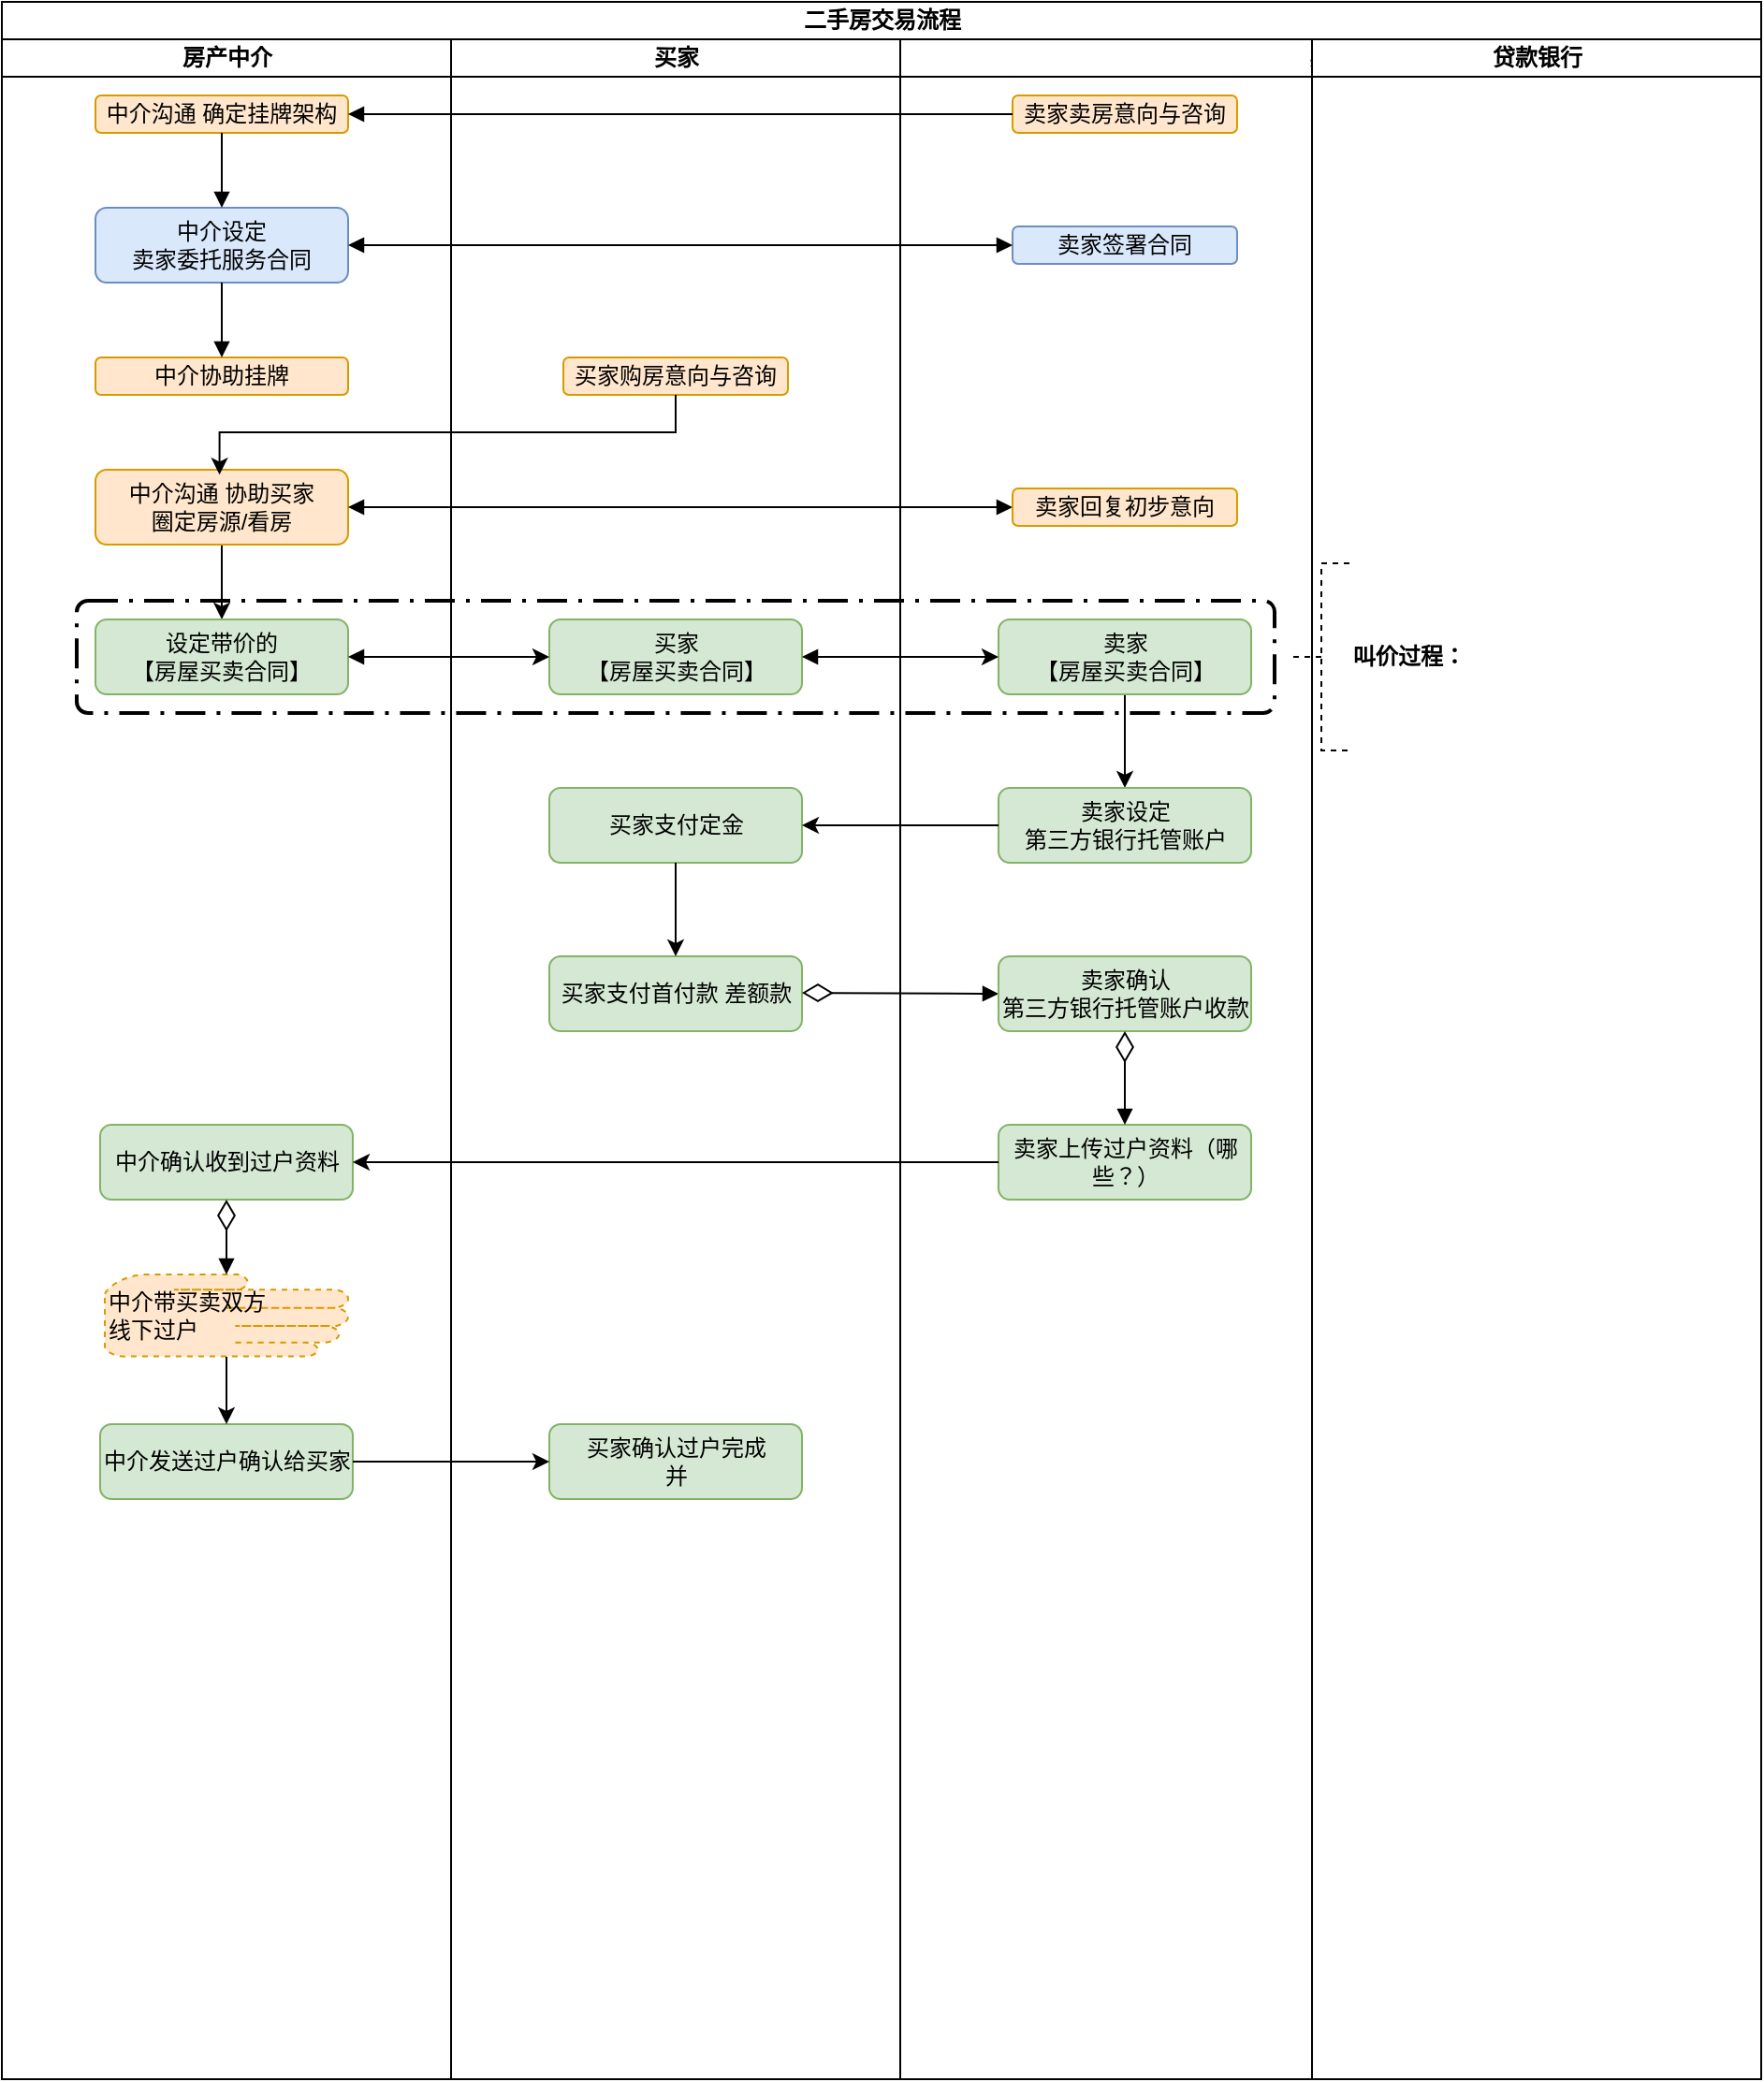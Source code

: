 <mxfile version="14.2.9" type="github">
  <diagram id="eCgH1aqY1Uuq_Gv72Vav" name="Page-1">
    <mxGraphModel dx="930" dy="457" grid="1" gridSize="10" guides="1" tooltips="1" connect="1" arrows="1" fold="1" page="1" pageScale="1" pageWidth="827" pageHeight="1169" math="0" shadow="0">
      <root>
        <mxCell id="0" />
        <mxCell id="1" parent="0" />
        <mxCell id="mIpBYpTtvKyWABxg0NEK-7" value="二手房交易流程" style="swimlane;html=1;childLayout=stackLayout;resizeParent=1;resizeParentMax=0;startSize=20;" parent="1" vertex="1">
          <mxGeometry width="940" height="1110" as="geometry" />
        </mxCell>
        <mxCell id="mIpBYpTtvKyWABxg0NEK-8" value="房产中介" style="swimlane;html=1;startSize=20;" parent="mIpBYpTtvKyWABxg0NEK-7" vertex="1">
          <mxGeometry y="20" width="240" height="1090" as="geometry" />
        </mxCell>
        <mxCell id="ocknudQu-m-3cSBIJ4q2-3" value="中介沟通 确定挂牌架构" style="shape=ext;rounded=1;html=1;whiteSpace=wrap;fillColor=#ffe6cc;strokeColor=#d79b00;" parent="mIpBYpTtvKyWABxg0NEK-8" vertex="1">
          <mxGeometry x="50" y="30" width="135" height="20" as="geometry" />
        </mxCell>
        <mxCell id="ocknudQu-m-3cSBIJ4q2-7" value="中介设定&lt;br&gt;卖家委托服务合同" style="shape=ext;rounded=1;html=1;whiteSpace=wrap;fillColor=#dae8fc;strokeColor=#6c8ebf;" parent="mIpBYpTtvKyWABxg0NEK-8" vertex="1">
          <mxGeometry x="50" y="90" width="135" height="40" as="geometry" />
        </mxCell>
        <mxCell id="ocknudQu-m-3cSBIJ4q2-8" value="" style="endArrow=block;endFill=1;endSize=6;html=1;exitX=0.5;exitY=1;exitDx=0;exitDy=0;entryX=0.5;entryY=0;entryDx=0;entryDy=0;" parent="mIpBYpTtvKyWABxg0NEK-8" source="ocknudQu-m-3cSBIJ4q2-3" target="ocknudQu-m-3cSBIJ4q2-7" edge="1">
          <mxGeometry width="100" relative="1" as="geometry">
            <mxPoint x="120" y="60" as="sourcePoint" />
            <mxPoint x="220" y="60" as="targetPoint" />
          </mxGeometry>
        </mxCell>
        <mxCell id="ocknudQu-m-3cSBIJ4q2-11" value="中介协助挂牌" style="shape=ext;rounded=1;html=1;whiteSpace=wrap;fillColor=#ffe6cc;strokeColor=#d79b00;" parent="mIpBYpTtvKyWABxg0NEK-8" vertex="1">
          <mxGeometry x="50" y="170" width="135" height="20" as="geometry" />
        </mxCell>
        <mxCell id="ocknudQu-m-3cSBIJ4q2-12" value="" style="endArrow=block;endFill=1;endSize=6;html=1;exitX=0.5;exitY=1;exitDx=0;exitDy=0;entryX=0.5;entryY=0;entryDx=0;entryDy=0;" parent="mIpBYpTtvKyWABxg0NEK-8" source="ocknudQu-m-3cSBIJ4q2-7" target="ocknudQu-m-3cSBIJ4q2-11" edge="1">
          <mxGeometry width="100" relative="1" as="geometry">
            <mxPoint x="120" y="150" as="sourcePoint" />
            <mxPoint x="220" y="150" as="targetPoint" />
          </mxGeometry>
        </mxCell>
        <mxCell id="ocknudQu-m-3cSBIJ4q2-19" style="edgeStyle=orthogonalEdgeStyle;rounded=0;orthogonalLoop=1;jettySize=auto;html=1;exitX=0.5;exitY=1;exitDx=0;exitDy=0;entryX=0.5;entryY=0;entryDx=0;entryDy=0;startArrow=none;startFill=0;" parent="mIpBYpTtvKyWABxg0NEK-8" source="ocknudQu-m-3cSBIJ4q2-14" target="ocknudQu-m-3cSBIJ4q2-18" edge="1">
          <mxGeometry relative="1" as="geometry" />
        </mxCell>
        <mxCell id="ocknudQu-m-3cSBIJ4q2-14" value="中介沟通 协助买家&lt;br&gt;圈定房源/看房" style="shape=ext;rounded=1;html=1;whiteSpace=wrap;fillColor=#ffe6cc;strokeColor=#d79b00;" parent="mIpBYpTtvKyWABxg0NEK-8" vertex="1">
          <mxGeometry x="50" y="230" width="135" height="40" as="geometry" />
        </mxCell>
        <mxCell id="ocknudQu-m-3cSBIJ4q2-18" value="设定带价的&lt;br&gt;【房屋买卖合同】" style="shape=ext;rounded=1;html=1;whiteSpace=wrap;fillColor=#d5e8d4;strokeColor=#82b366;" parent="mIpBYpTtvKyWABxg0NEK-8" vertex="1">
          <mxGeometry x="50" y="310" width="135" height="40" as="geometry" />
        </mxCell>
        <mxCell id="HF9s1pa_gHyb1Hk8taV--29" value="中介确认收到过户资料" style="shape=ext;rounded=1;html=1;whiteSpace=wrap;fillColor=#d5e8d4;strokeColor=#82b366;" vertex="1" parent="mIpBYpTtvKyWABxg0NEK-8">
          <mxGeometry x="52.5" y="580" width="135" height="40" as="geometry" />
        </mxCell>
        <mxCell id="HF9s1pa_gHyb1Hk8taV--31" value="中介带买卖双方&lt;br&gt;线下过户" style="shape=mxgraph.bpmn.manual_task;html=1;outlineConnect=0;dashed=1;align=left;fillColor=#ffe6cc;strokeColor=#d79b00;" vertex="1" parent="mIpBYpTtvKyWABxg0NEK-8">
          <mxGeometry x="55" y="660" width="130" height="44" as="geometry" />
        </mxCell>
        <mxCell id="HF9s1pa_gHyb1Hk8taV--32" value="" style="startArrow=diamondThin;startFill=0;startSize=14;endArrow=block;endFill=1;endSize=6;html=1;exitX=0.5;exitY=1;exitDx=0;exitDy=0;" edge="1" parent="mIpBYpTtvKyWABxg0NEK-8" source="HF9s1pa_gHyb1Hk8taV--29" target="HF9s1pa_gHyb1Hk8taV--31">
          <mxGeometry width="100" relative="1" as="geometry">
            <mxPoint x="110" y="620" as="sourcePoint" />
            <mxPoint x="210" y="620" as="targetPoint" />
          </mxGeometry>
        </mxCell>
        <mxCell id="HF9s1pa_gHyb1Hk8taV--35" value="中介发送过户确认给买家" style="shape=ext;rounded=1;html=1;whiteSpace=wrap;fillColor=#d5e8d4;strokeColor=#82b366;" vertex="1" parent="mIpBYpTtvKyWABxg0NEK-8">
          <mxGeometry x="52.5" y="740" width="135" height="40" as="geometry" />
        </mxCell>
        <mxCell id="mIpBYpTtvKyWABxg0NEK-9" value="买家" style="swimlane;html=1;startSize=20;" parent="mIpBYpTtvKyWABxg0NEK-7" vertex="1">
          <mxGeometry x="240" y="20" width="240" height="1090" as="geometry" />
        </mxCell>
        <mxCell id="ocknudQu-m-3cSBIJ4q2-13" value="买家购房意向与咨询" style="shape=ext;rounded=1;html=1;whiteSpace=wrap;fillColor=#ffe6cc;strokeColor=#d79b00;" parent="mIpBYpTtvKyWABxg0NEK-9" vertex="1">
          <mxGeometry x="60" y="170" width="120" height="20" as="geometry" />
        </mxCell>
        <mxCell id="ocknudQu-m-3cSBIJ4q2-17" value="" style="endArrow=block;endFill=1;endSize=6;html=1;entryX=0;entryY=0.5;entryDx=0;entryDy=0;exitX=1;exitY=0.5;exitDx=0;exitDy=0;startArrow=block;startFill=1;" parent="mIpBYpTtvKyWABxg0NEK-9" edge="1">
          <mxGeometry width="100" relative="1" as="geometry">
            <mxPoint x="-55" y="250" as="sourcePoint" />
            <mxPoint x="300" y="250" as="targetPoint" />
          </mxGeometry>
        </mxCell>
        <mxCell id="ocknudQu-m-3cSBIJ4q2-21" value="买家&lt;br&gt;【房屋买卖合同】" style="shape=ext;rounded=1;html=1;whiteSpace=wrap;fillColor=#d5e8d4;strokeColor=#82b366;" parent="mIpBYpTtvKyWABxg0NEK-9" vertex="1">
          <mxGeometry x="52.5" y="310" width="135" height="40" as="geometry" />
        </mxCell>
        <mxCell id="HF9s1pa_gHyb1Hk8taV--12" value="买家支付定金" style="shape=ext;rounded=1;html=1;whiteSpace=wrap;fillColor=#d5e8d4;strokeColor=#82b366;" vertex="1" parent="mIpBYpTtvKyWABxg0NEK-9">
          <mxGeometry x="52.5" y="400" width="135" height="40" as="geometry" />
        </mxCell>
        <mxCell id="HF9s1pa_gHyb1Hk8taV--19" value="买家支付首付款 差额款" style="shape=ext;rounded=1;html=1;whiteSpace=wrap;fillColor=#d5e8d4;strokeColor=#82b366;" vertex="1" parent="mIpBYpTtvKyWABxg0NEK-9">
          <mxGeometry x="52.5" y="490" width="135" height="40" as="geometry" />
        </mxCell>
        <mxCell id="HF9s1pa_gHyb1Hk8taV--20" value="" style="edgeStyle=orthogonalEdgeStyle;rounded=0;orthogonalLoop=1;jettySize=auto;html=1;startArrow=none;startFill=0;" edge="1" parent="mIpBYpTtvKyWABxg0NEK-9" source="HF9s1pa_gHyb1Hk8taV--12" target="HF9s1pa_gHyb1Hk8taV--19">
          <mxGeometry relative="1" as="geometry" />
        </mxCell>
        <mxCell id="HF9s1pa_gHyb1Hk8taV--21" value="" style="startArrow=diamondThin;startFill=0;startSize=14;endArrow=block;endFill=1;endSize=6;html=1;entryX=0;entryY=0.5;entryDx=0;entryDy=0;" edge="1" parent="mIpBYpTtvKyWABxg0NEK-9" target="HF9s1pa_gHyb1Hk8taV--24">
          <mxGeometry width="100" relative="1" as="geometry">
            <mxPoint x="187.5" y="509.5" as="sourcePoint" />
            <mxPoint x="287.5" y="509.5" as="targetPoint" />
          </mxGeometry>
        </mxCell>
        <mxCell id="HF9s1pa_gHyb1Hk8taV--36" value="买家确认过户完成&lt;br&gt;并" style="shape=ext;rounded=1;html=1;whiteSpace=wrap;fillColor=#d5e8d4;strokeColor=#82b366;" vertex="1" parent="mIpBYpTtvKyWABxg0NEK-9">
          <mxGeometry x="52.5" y="740" width="135" height="40" as="geometry" />
        </mxCell>
        <mxCell id="mIpBYpTtvKyWABxg0NEK-10" value="卖家" style="swimlane;html=1;startSize=20;" parent="mIpBYpTtvKyWABxg0NEK-7" vertex="1">
          <mxGeometry x="480" y="20" width="460" height="1090" as="geometry" />
        </mxCell>
        <mxCell id="ocknudQu-m-3cSBIJ4q2-2" value="卖家卖房意向与咨询" style="shape=ext;rounded=1;html=1;whiteSpace=wrap;fillColor=#ffe6cc;strokeColor=#d79b00;" parent="mIpBYpTtvKyWABxg0NEK-10" vertex="1">
          <mxGeometry x="60" y="30" width="120" height="20" as="geometry" />
        </mxCell>
        <mxCell id="ocknudQu-m-3cSBIJ4q2-6" value="" style="endArrow=block;endFill=1;endSize=6;html=1;entryX=1;entryY=0.5;entryDx=0;entryDy=0;" parent="mIpBYpTtvKyWABxg0NEK-10" target="ocknudQu-m-3cSBIJ4q2-3" edge="1">
          <mxGeometry width="100" relative="1" as="geometry">
            <mxPoint x="60" y="40" as="sourcePoint" />
            <mxPoint x="160" y="40" as="targetPoint" />
          </mxGeometry>
        </mxCell>
        <mxCell id="ocknudQu-m-3cSBIJ4q2-9" value="卖家签署合同" style="shape=ext;rounded=1;html=1;whiteSpace=wrap;fillColor=#dae8fc;strokeColor=#6c8ebf;" parent="mIpBYpTtvKyWABxg0NEK-10" vertex="1">
          <mxGeometry x="60" y="100" width="120" height="20" as="geometry" />
        </mxCell>
        <mxCell id="ocknudQu-m-3cSBIJ4q2-16" value="卖家回复初步意向" style="shape=ext;rounded=1;html=1;whiteSpace=wrap;fillColor=#ffe6cc;strokeColor=#d79b00;" parent="mIpBYpTtvKyWABxg0NEK-10" vertex="1">
          <mxGeometry x="60" y="240" width="120" height="20" as="geometry" />
        </mxCell>
        <mxCell id="HF9s1pa_gHyb1Hk8taV--5" style="edgeStyle=orthogonalEdgeStyle;rounded=0;orthogonalLoop=1;jettySize=auto;html=1;exitX=0.5;exitY=1;exitDx=0;exitDy=0;entryX=0.5;entryY=0;entryDx=0;entryDy=0;startArrow=none;startFill=0;" edge="1" parent="mIpBYpTtvKyWABxg0NEK-10" source="HF9s1pa_gHyb1Hk8taV--2" target="HF9s1pa_gHyb1Hk8taV--4">
          <mxGeometry relative="1" as="geometry" />
        </mxCell>
        <mxCell id="HF9s1pa_gHyb1Hk8taV--2" value="卖家&lt;br&gt;【房屋买卖合同】" style="shape=ext;rounded=1;html=1;whiteSpace=wrap;fillColor=#d5e8d4;strokeColor=#82b366;" vertex="1" parent="mIpBYpTtvKyWABxg0NEK-10">
          <mxGeometry x="52.5" y="310" width="135" height="40" as="geometry" />
        </mxCell>
        <mxCell id="HF9s1pa_gHyb1Hk8taV--4" value="卖家设定&lt;br&gt;第三方银行托管账户" style="shape=ext;rounded=1;html=1;whiteSpace=wrap;fillColor=#d5e8d4;strokeColor=#82b366;" vertex="1" parent="mIpBYpTtvKyWABxg0NEK-10">
          <mxGeometry x="52.5" y="400" width="135" height="40" as="geometry" />
        </mxCell>
        <mxCell id="mIpBYpTtvKyWABxg0NEK-11" value="贷款银行" style="swimlane;html=1;startSize=20;" parent="mIpBYpTtvKyWABxg0NEK-10" vertex="1">
          <mxGeometry x="220" width="240" height="1090" as="geometry" />
        </mxCell>
        <mxCell id="HF9s1pa_gHyb1Hk8taV--16" value="&lt;b&gt;叫价过程：&lt;/b&gt;" style="html=1;shape=mxgraph.flowchart.annotation_2;align=left;labelPosition=right;dashed=1;" vertex="1" parent="mIpBYpTtvKyWABxg0NEK-11">
          <mxGeometry x="-10" y="280" width="30" height="100" as="geometry" />
        </mxCell>
        <mxCell id="HF9s1pa_gHyb1Hk8taV--24" value="卖家确认&lt;br&gt;第三方银行托管账户收款" style="shape=ext;rounded=1;html=1;whiteSpace=wrap;fillColor=#d5e8d4;strokeColor=#82b366;" vertex="1" parent="mIpBYpTtvKyWABxg0NEK-10">
          <mxGeometry x="52.5" y="490" width="135" height="40" as="geometry" />
        </mxCell>
        <mxCell id="HF9s1pa_gHyb1Hk8taV--26" value="卖家上传过户资料（哪些？）" style="shape=ext;rounded=1;html=1;whiteSpace=wrap;fillColor=#d5e8d4;strokeColor=#82b366;" vertex="1" parent="mIpBYpTtvKyWABxg0NEK-10">
          <mxGeometry x="52.5" y="580" width="135" height="40" as="geometry" />
        </mxCell>
        <mxCell id="HF9s1pa_gHyb1Hk8taV--28" value="" style="startArrow=diamondThin;startFill=0;startSize=14;endArrow=block;endFill=1;endSize=6;html=1;exitX=0.5;exitY=1;exitDx=0;exitDy=0;entryX=0.5;entryY=0;entryDx=0;entryDy=0;" edge="1" parent="mIpBYpTtvKyWABxg0NEK-10" source="HF9s1pa_gHyb1Hk8taV--24" target="HF9s1pa_gHyb1Hk8taV--26">
          <mxGeometry width="100" relative="1" as="geometry">
            <mxPoint x="150" y="550" as="sourcePoint" />
            <mxPoint x="250" y="550" as="targetPoint" />
          </mxGeometry>
        </mxCell>
        <mxCell id="ocknudQu-m-3cSBIJ4q2-10" value="" style="endArrow=block;endFill=1;endSize=6;html=1;entryX=0;entryY=0.5;entryDx=0;entryDy=0;exitX=1;exitY=0.5;exitDx=0;exitDy=0;startArrow=block;startFill=1;" parent="mIpBYpTtvKyWABxg0NEK-7" source="ocknudQu-m-3cSBIJ4q2-7" target="ocknudQu-m-3cSBIJ4q2-9" edge="1">
          <mxGeometry width="100" relative="1" as="geometry">
            <mxPoint x="210" y="130" as="sourcePoint" />
            <mxPoint x="290" y="130" as="targetPoint" />
          </mxGeometry>
        </mxCell>
        <mxCell id="ocknudQu-m-3cSBIJ4q2-15" style="edgeStyle=orthogonalEdgeStyle;rounded=0;orthogonalLoop=1;jettySize=auto;html=1;exitX=0.5;exitY=1;exitDx=0;exitDy=0;entryX=0.491;entryY=0.066;entryDx=0;entryDy=0;entryPerimeter=0;" parent="mIpBYpTtvKyWABxg0NEK-7" source="ocknudQu-m-3cSBIJ4q2-13" target="ocknudQu-m-3cSBIJ4q2-14" edge="1">
          <mxGeometry relative="1" as="geometry">
            <Array as="points">
              <mxPoint x="360" y="230" />
              <mxPoint x="116" y="230" />
            </Array>
          </mxGeometry>
        </mxCell>
        <mxCell id="ocknudQu-m-3cSBIJ4q2-22" value="" style="edgeStyle=orthogonalEdgeStyle;rounded=0;orthogonalLoop=1;jettySize=auto;html=1;startArrow=block;startFill=1;" parent="mIpBYpTtvKyWABxg0NEK-7" source="ocknudQu-m-3cSBIJ4q2-18" target="ocknudQu-m-3cSBIJ4q2-21" edge="1">
          <mxGeometry relative="1" as="geometry" />
        </mxCell>
        <mxCell id="HF9s1pa_gHyb1Hk8taV--3" value="" style="edgeStyle=orthogonalEdgeStyle;rounded=0;orthogonalLoop=1;jettySize=auto;html=1;startArrow=block;startFill=1;" edge="1" parent="mIpBYpTtvKyWABxg0NEK-7" source="ocknudQu-m-3cSBIJ4q2-21" target="HF9s1pa_gHyb1Hk8taV--2">
          <mxGeometry relative="1" as="geometry" />
        </mxCell>
        <mxCell id="HF9s1pa_gHyb1Hk8taV--13" value="" style="edgeStyle=orthogonalEdgeStyle;rounded=0;orthogonalLoop=1;jettySize=auto;html=1;startArrow=none;startFill=0;" edge="1" parent="mIpBYpTtvKyWABxg0NEK-7" source="HF9s1pa_gHyb1Hk8taV--4" target="HF9s1pa_gHyb1Hk8taV--12">
          <mxGeometry relative="1" as="geometry" />
        </mxCell>
        <mxCell id="HF9s1pa_gHyb1Hk8taV--30" value="" style="edgeStyle=orthogonalEdgeStyle;rounded=0;orthogonalLoop=1;jettySize=auto;html=1;startArrow=none;startFill=0;" edge="1" parent="mIpBYpTtvKyWABxg0NEK-7" source="HF9s1pa_gHyb1Hk8taV--26" target="HF9s1pa_gHyb1Hk8taV--29">
          <mxGeometry relative="1" as="geometry" />
        </mxCell>
        <mxCell id="HF9s1pa_gHyb1Hk8taV--37" value="" style="edgeStyle=orthogonalEdgeStyle;rounded=0;orthogonalLoop=1;jettySize=auto;html=1;startArrow=none;startFill=0;" edge="1" parent="mIpBYpTtvKyWABxg0NEK-7" source="HF9s1pa_gHyb1Hk8taV--35" target="HF9s1pa_gHyb1Hk8taV--36">
          <mxGeometry relative="1" as="geometry" />
        </mxCell>
        <mxCell id="HF9s1pa_gHyb1Hk8taV--15" value="" style="rounded=1;arcSize=10;dashed=1;strokeColor=#000000;fillColor=none;gradientColor=none;dashPattern=8 3 1 3;strokeWidth=2;" vertex="1" parent="1">
          <mxGeometry x="40" y="320" width="640" height="60" as="geometry" />
        </mxCell>
        <mxCell id="HF9s1pa_gHyb1Hk8taV--34" value="" style="edgeStyle=orthogonalEdgeStyle;rounded=0;orthogonalLoop=1;jettySize=auto;html=1;startArrow=none;startFill=0;" edge="1" parent="1" source="HF9s1pa_gHyb1Hk8taV--31">
          <mxGeometry relative="1" as="geometry">
            <mxPoint x="120" y="760" as="targetPoint" />
          </mxGeometry>
        </mxCell>
      </root>
    </mxGraphModel>
  </diagram>
</mxfile>
